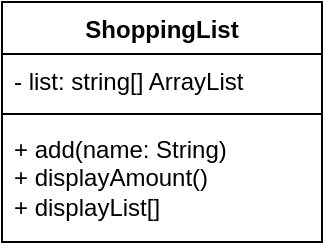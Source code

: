 <mxfile version="22.1.5" type="device">
  <diagram name="Strona-1" id="i2rECxoav1km8CP7R53K">
    <mxGraphModel dx="1050" dy="530" grid="1" gridSize="10" guides="1" tooltips="1" connect="1" arrows="1" fold="1" page="1" pageScale="1" pageWidth="827" pageHeight="1169" math="0" shadow="0">
      <root>
        <mxCell id="0" />
        <mxCell id="1" parent="0" />
        <mxCell id="TzkrVxPKyNXlrZDCBbpZ-1" value="ShoppingList" style="swimlane;fontStyle=1;align=center;verticalAlign=top;childLayout=stackLayout;horizontal=1;startSize=26;horizontalStack=0;resizeParent=1;resizeParentMax=0;resizeLast=0;collapsible=1;marginBottom=0;whiteSpace=wrap;html=1;" vertex="1" parent="1">
          <mxGeometry x="290" y="200" width="160" height="120" as="geometry" />
        </mxCell>
        <mxCell id="TzkrVxPKyNXlrZDCBbpZ-2" value="- list: string[] ArrayList" style="text;strokeColor=none;fillColor=none;align=left;verticalAlign=top;spacingLeft=4;spacingRight=4;overflow=hidden;rotatable=0;points=[[0,0.5],[1,0.5]];portConstraint=eastwest;whiteSpace=wrap;html=1;" vertex="1" parent="TzkrVxPKyNXlrZDCBbpZ-1">
          <mxGeometry y="26" width="160" height="26" as="geometry" />
        </mxCell>
        <mxCell id="TzkrVxPKyNXlrZDCBbpZ-3" value="" style="line;strokeWidth=1;fillColor=none;align=left;verticalAlign=middle;spacingTop=-1;spacingLeft=3;spacingRight=3;rotatable=0;labelPosition=right;points=[];portConstraint=eastwest;strokeColor=inherit;" vertex="1" parent="TzkrVxPKyNXlrZDCBbpZ-1">
          <mxGeometry y="52" width="160" height="8" as="geometry" />
        </mxCell>
        <mxCell id="TzkrVxPKyNXlrZDCBbpZ-4" value="&lt;div&gt;+ add(name: String)&lt;/div&gt;&lt;div&gt;+ displayAmount()&lt;/div&gt;&lt;div&gt;+ displayList[]&lt;br&gt;&lt;/div&gt;" style="text;strokeColor=none;fillColor=none;align=left;verticalAlign=top;spacingLeft=4;spacingRight=4;overflow=hidden;rotatable=0;points=[[0,0.5],[1,0.5]];portConstraint=eastwest;whiteSpace=wrap;html=1;" vertex="1" parent="TzkrVxPKyNXlrZDCBbpZ-1">
          <mxGeometry y="60" width="160" height="60" as="geometry" />
        </mxCell>
      </root>
    </mxGraphModel>
  </diagram>
</mxfile>
